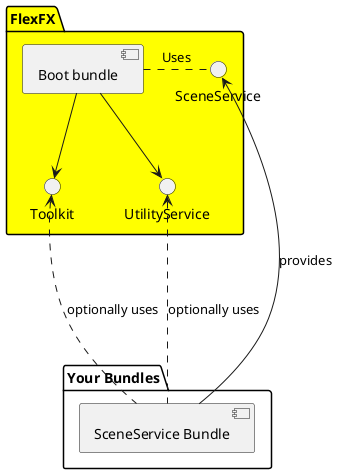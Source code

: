 @startuml
package "FlexFX" #Yellow {

interface "SceneService" as SS
interface "UtilityService" as US
interface "Toolkit" as TK
component [Boot bundle]
[Boot bundle] -down-> TK
[Boot bundle] -down-> US
[Boot bundle] -right.. SS : Uses

}

package "Your Bundles" {
component [SceneService Bundle]
SS <-up- [SceneService Bundle] : provides
[SceneService Bundle] -up..> US : optionally uses
[SceneService Bundle] -up..> TK : optionally uses
}
@enduml